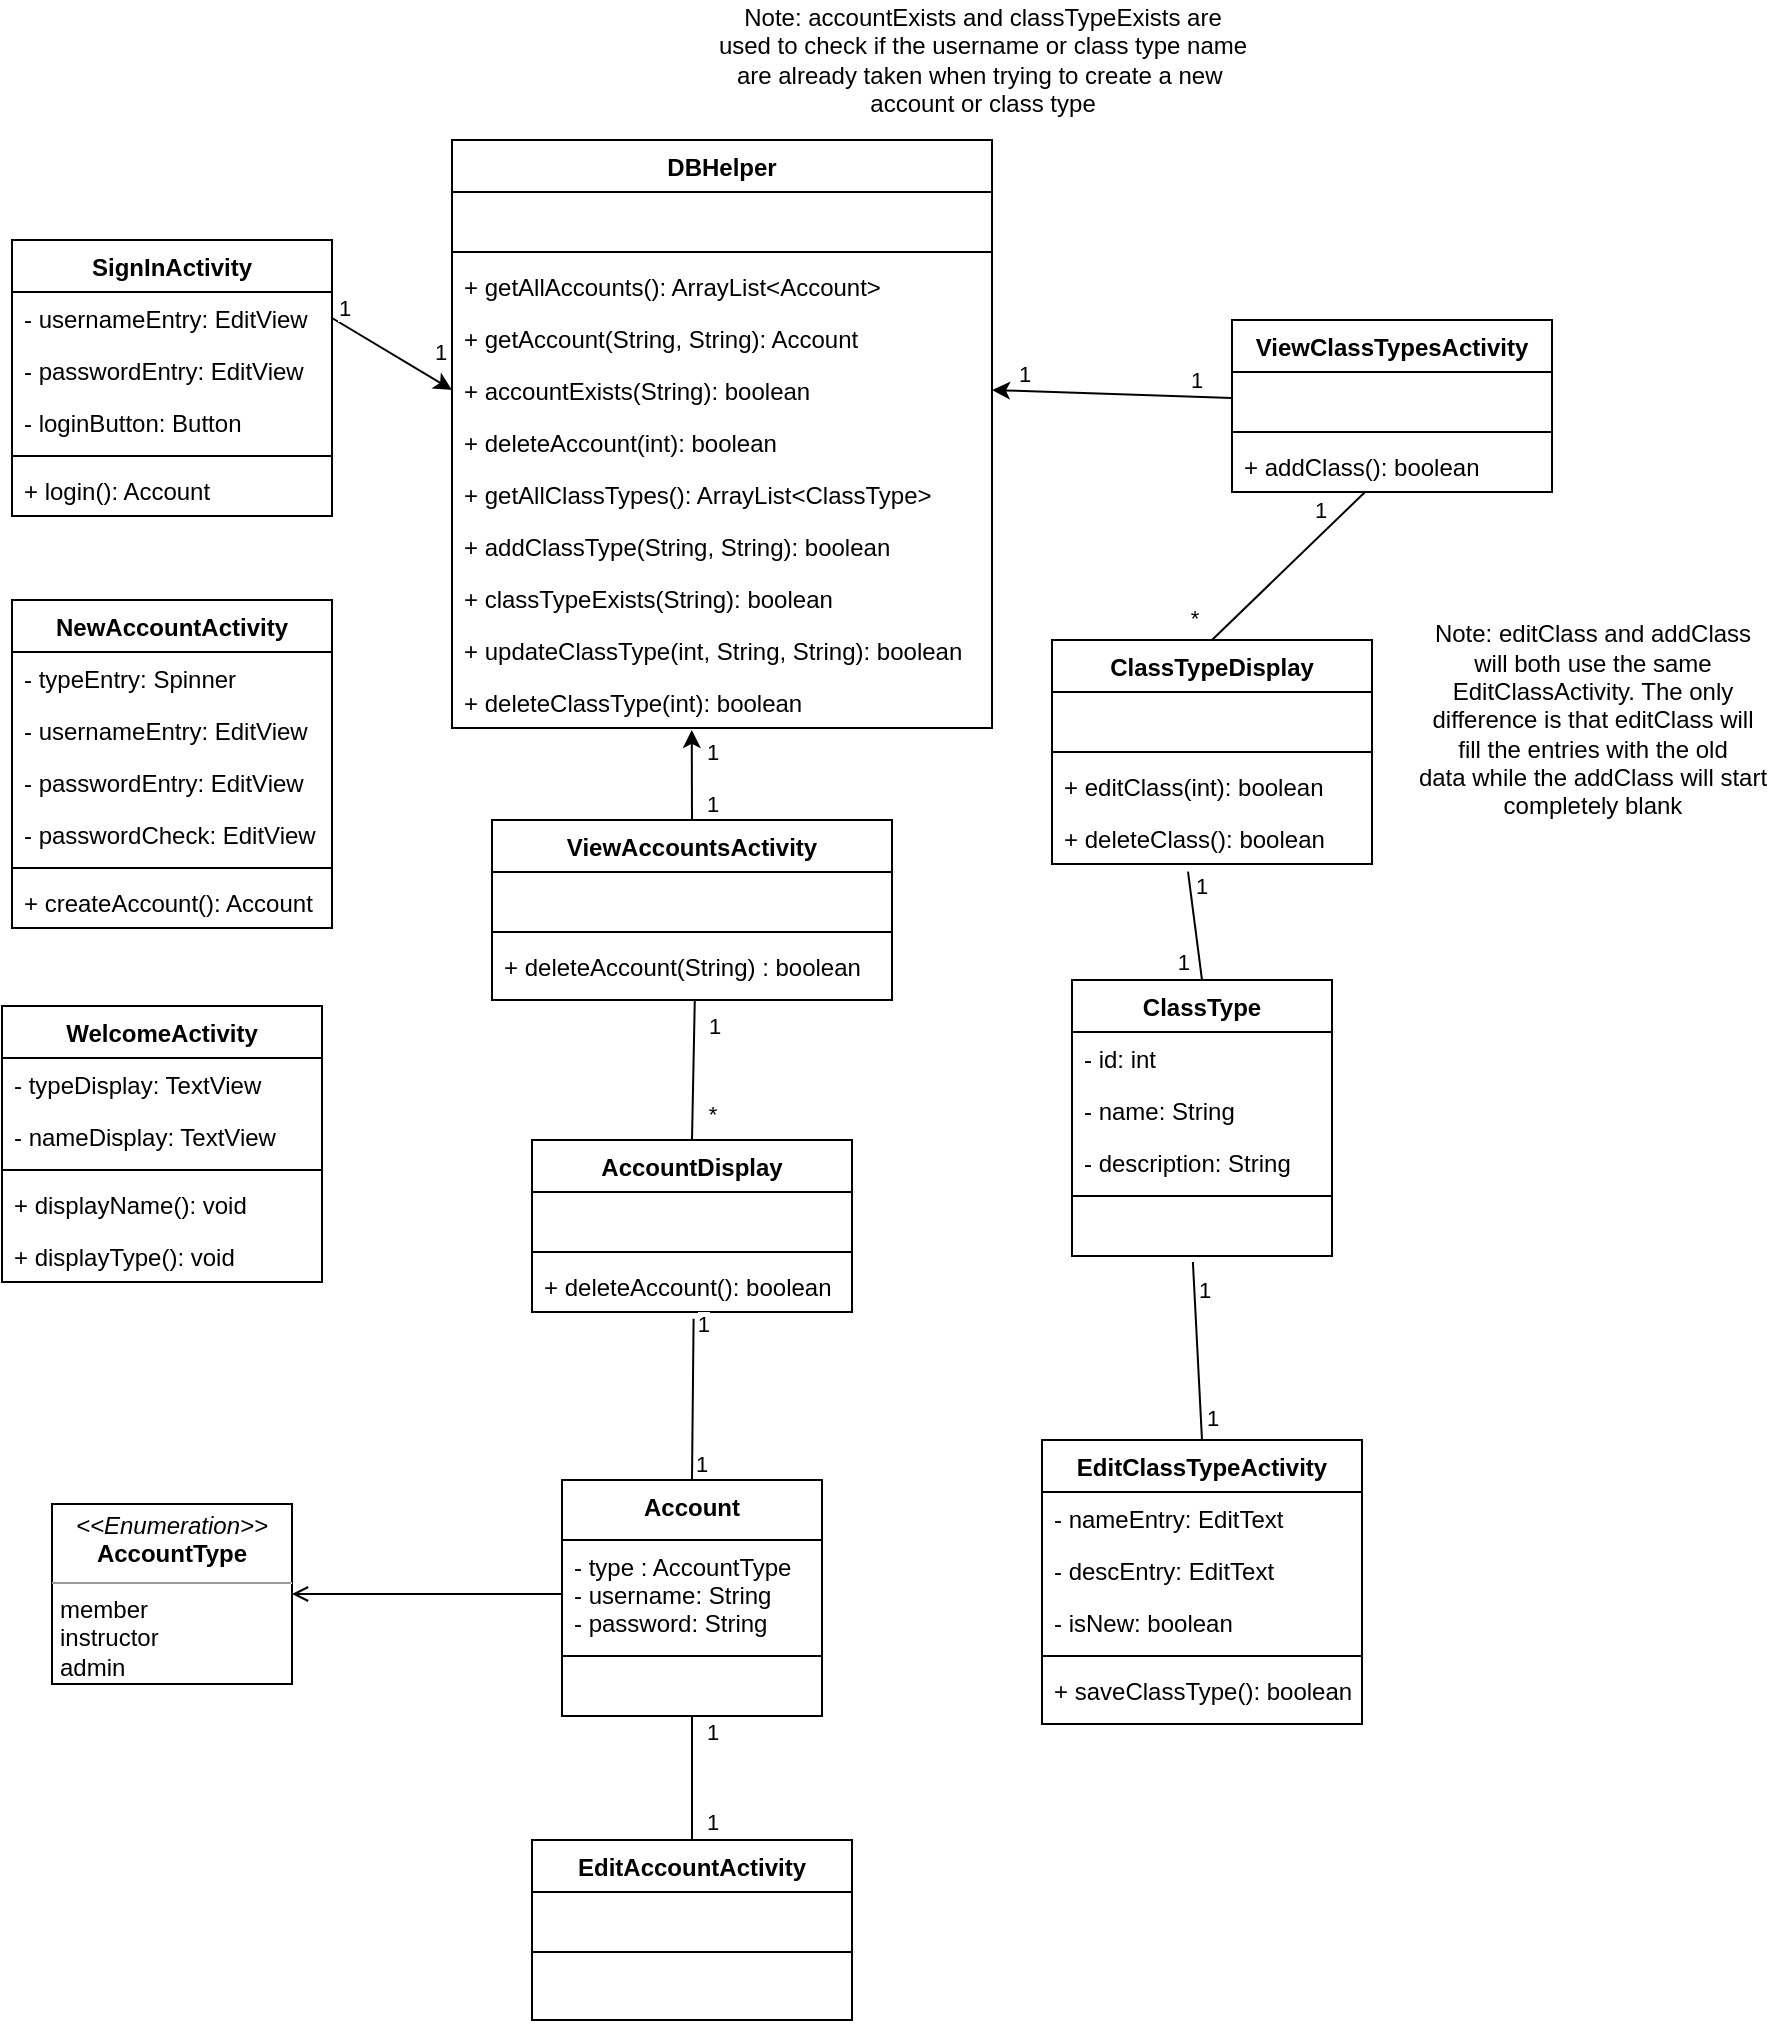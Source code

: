 <mxfile version="15.5.4" type="github">
  <diagram id="r9LukguNuFY0iW474rzD" name="Page-1">
    <mxGraphModel dx="1038" dy="579" grid="1" gridSize="10" guides="1" tooltips="1" connect="1" arrows="1" fold="1" page="1" pageScale="1" pageWidth="1000" pageHeight="1100" math="0" shadow="0">
      <root>
        <mxCell id="0" />
        <mxCell id="1" parent="0" />
        <mxCell id="RkOxDRKPPJf_A49z4Q3d-48" style="rounded=0;orthogonalLoop=1;jettySize=auto;html=1;entryX=0.507;entryY=0.995;entryDx=0;entryDy=0;entryPerimeter=0;endArrow=none;endFill=0;exitX=0.5;exitY=0;exitDx=0;exitDy=0;" parent="1" source="HtyGWESkqgLn1CQG-xKY-3" target="RkOxDRKPPJf_A49z4Q3d-16" edge="1">
          <mxGeometry relative="1" as="geometry">
            <mxPoint x="465" y="580" as="sourcePoint" />
          </mxGeometry>
        </mxCell>
        <mxCell id="RkOxDRKPPJf_A49z4Q3d-49" value="1" style="edgeLabel;html=1;align=center;verticalAlign=middle;resizable=0;points=[];" parent="RkOxDRKPPJf_A49z4Q3d-48" vertex="1" connectable="0">
          <mxGeometry x="0.819" relative="1" as="geometry">
            <mxPoint x="9" y="7" as="offset" />
          </mxGeometry>
        </mxCell>
        <mxCell id="RkOxDRKPPJf_A49z4Q3d-50" value="*" style="edgeLabel;html=1;align=center;verticalAlign=middle;resizable=0;points=[];" parent="RkOxDRKPPJf_A49z4Q3d-48" vertex="1" connectable="0">
          <mxGeometry x="-0.62" relative="1" as="geometry">
            <mxPoint x="9" as="offset" />
          </mxGeometry>
        </mxCell>
        <mxCell id="RkOxDRKPPJf_A49z4Q3d-51" style="rounded=0;orthogonalLoop=1;jettySize=auto;html=1;exitX=0.5;exitY=1;exitDx=0;exitDy=0;entryX=0.5;entryY=0;entryDx=0;entryDy=0;endArrow=none;endFill=0;" parent="1" source="3oLsSBeNxXqcnnfzkrJS-5" target="RkOxDRKPPJf_A49z4Q3d-29" edge="1">
          <mxGeometry relative="1" as="geometry" />
        </mxCell>
        <mxCell id="RkOxDRKPPJf_A49z4Q3d-52" value="1" style="edgeLabel;html=1;align=center;verticalAlign=middle;resizable=0;points=[];" parent="RkOxDRKPPJf_A49z4Q3d-51" vertex="1" connectable="0">
          <mxGeometry x="-0.753" y="-1" relative="1" as="geometry">
            <mxPoint x="11" as="offset" />
          </mxGeometry>
        </mxCell>
        <mxCell id="RkOxDRKPPJf_A49z4Q3d-53" value="1" style="edgeLabel;html=1;align=center;verticalAlign=middle;resizable=0;points=[];" parent="RkOxDRKPPJf_A49z4Q3d-51" vertex="1" connectable="0">
          <mxGeometry x="0.716" relative="1" as="geometry">
            <mxPoint x="10" as="offset" />
          </mxGeometry>
        </mxCell>
        <mxCell id="3oLsSBeNxXqcnnfzkrJS-5" value="Account" style="swimlane;fontStyle=1;align=center;verticalAlign=top;childLayout=stackLayout;horizontal=1;startSize=30;horizontalStack=0;resizeParent=1;resizeParentMax=0;resizeLast=0;collapsible=1;marginBottom=0;" parent="1" vertex="1">
          <mxGeometry x="340" y="780" width="130" height="118" as="geometry" />
        </mxCell>
        <mxCell id="3oLsSBeNxXqcnnfzkrJS-6" value="- type : AccountType&#xa;- username: String&#xa;- password: String" style="text;strokeColor=none;fillColor=none;align=left;verticalAlign=top;spacingLeft=4;spacingRight=4;overflow=hidden;rotatable=0;points=[[0,0.5],[1,0.5]];portConstraint=eastwest;" parent="3oLsSBeNxXqcnnfzkrJS-5" vertex="1">
          <mxGeometry y="30" width="130" height="54" as="geometry" />
        </mxCell>
        <mxCell id="3oLsSBeNxXqcnnfzkrJS-7" value="" style="line;strokeWidth=1;fillColor=none;align=left;verticalAlign=middle;spacingTop=-1;spacingLeft=3;spacingRight=3;rotatable=0;labelPosition=right;points=[];portConstraint=eastwest;" parent="3oLsSBeNxXqcnnfzkrJS-5" vertex="1">
          <mxGeometry y="84" width="130" height="8" as="geometry" />
        </mxCell>
        <mxCell id="3oLsSBeNxXqcnnfzkrJS-8" value=" " style="text;strokeColor=none;fillColor=none;align=left;verticalAlign=top;spacingLeft=4;spacingRight=4;overflow=hidden;rotatable=0;points=[[0,0.5],[1,0.5]];portConstraint=eastwest;" parent="3oLsSBeNxXqcnnfzkrJS-5" vertex="1">
          <mxGeometry y="92" width="130" height="26" as="geometry" />
        </mxCell>
        <mxCell id="3oLsSBeNxXqcnnfzkrJS-14" value="&lt;p style=&quot;margin: 0px ; margin-top: 4px ; text-align: center&quot;&gt;&lt;i&gt;&amp;lt;&amp;lt;Enumeration&amp;gt;&amp;gt;&lt;/i&gt;&lt;br&gt;&lt;b&gt;AccountType&lt;/b&gt;&lt;/p&gt;&lt;hr size=&quot;1&quot;&gt;&lt;p style=&quot;margin: 0px ; margin-left: 4px&quot;&gt;member&lt;/p&gt;&lt;p style=&quot;margin: 0px ; margin-left: 4px&quot;&gt;instructor&lt;/p&gt;&lt;p style=&quot;margin: 0px ; margin-left: 4px&quot;&gt;admin&lt;/p&gt;" style="verticalAlign=top;align=left;overflow=fill;fontSize=12;fontFamily=Helvetica;html=1;" parent="1" vertex="1">
          <mxGeometry x="85" y="792" width="120" height="90" as="geometry" />
        </mxCell>
        <mxCell id="3oLsSBeNxXqcnnfzkrJS-19" value="" style="endArrow=open;html=1;rounded=0;entryX=1;entryY=0.5;entryDx=0;entryDy=0;exitX=0;exitY=0.5;exitDx=0;exitDy=0;endFill=0;" parent="1" source="3oLsSBeNxXqcnnfzkrJS-6" target="3oLsSBeNxXqcnnfzkrJS-14" edge="1">
          <mxGeometry relative="1" as="geometry">
            <mxPoint x="670" y="350" as="sourcePoint" />
            <mxPoint x="765" y="470" as="targetPoint" />
          </mxGeometry>
        </mxCell>
        <mxCell id="RkOxDRKPPJf_A49z4Q3d-1" value="SignInActivity" style="swimlane;fontStyle=1;align=center;verticalAlign=top;childLayout=stackLayout;horizontal=1;startSize=26;horizontalStack=0;resizeParent=1;resizeParentMax=0;resizeLast=0;collapsible=1;marginBottom=0;" parent="1" vertex="1">
          <mxGeometry x="65" y="160" width="160" height="138" as="geometry" />
        </mxCell>
        <mxCell id="RkOxDRKPPJf_A49z4Q3d-2" value="- usernameEntry: EditView" style="text;strokeColor=none;fillColor=none;align=left;verticalAlign=top;spacingLeft=4;spacingRight=4;overflow=hidden;rotatable=0;points=[[0,0.5],[1,0.5]];portConstraint=eastwest;" parent="RkOxDRKPPJf_A49z4Q3d-1" vertex="1">
          <mxGeometry y="26" width="160" height="26" as="geometry" />
        </mxCell>
        <mxCell id="tiGGMl2b_Oo9KjhtUlhI-5" value="- passwordEntry: EditView" style="text;strokeColor=none;fillColor=none;align=left;verticalAlign=top;spacingLeft=4;spacingRight=4;overflow=hidden;rotatable=0;points=[[0,0.5],[1,0.5]];portConstraint=eastwest;" vertex="1" parent="RkOxDRKPPJf_A49z4Q3d-1">
          <mxGeometry y="52" width="160" height="26" as="geometry" />
        </mxCell>
        <mxCell id="tiGGMl2b_Oo9KjhtUlhI-6" value="- loginButton: Button" style="text;strokeColor=none;fillColor=none;align=left;verticalAlign=top;spacingLeft=4;spacingRight=4;overflow=hidden;rotatable=0;points=[[0,0.5],[1,0.5]];portConstraint=eastwest;" vertex="1" parent="RkOxDRKPPJf_A49z4Q3d-1">
          <mxGeometry y="78" width="160" height="26" as="geometry" />
        </mxCell>
        <mxCell id="RkOxDRKPPJf_A49z4Q3d-3" value="" style="line;strokeWidth=1;fillColor=none;align=left;verticalAlign=middle;spacingTop=-1;spacingLeft=3;spacingRight=3;rotatable=0;labelPosition=right;points=[];portConstraint=eastwest;" parent="RkOxDRKPPJf_A49z4Q3d-1" vertex="1">
          <mxGeometry y="104" width="160" height="8" as="geometry" />
        </mxCell>
        <mxCell id="RkOxDRKPPJf_A49z4Q3d-4" value="+ login(): Account" style="text;strokeColor=none;fillColor=none;align=left;verticalAlign=top;spacingLeft=4;spacingRight=4;overflow=hidden;rotatable=0;points=[[0,0.5],[1,0.5]];portConstraint=eastwest;" parent="RkOxDRKPPJf_A49z4Q3d-1" vertex="1">
          <mxGeometry y="112" width="160" height="26" as="geometry" />
        </mxCell>
        <mxCell id="RkOxDRKPPJf_A49z4Q3d-5" value="WelcomeActivity" style="swimlane;fontStyle=1;align=center;verticalAlign=top;childLayout=stackLayout;horizontal=1;startSize=26;horizontalStack=0;resizeParent=1;resizeParentMax=0;resizeLast=0;collapsible=1;marginBottom=0;" parent="1" vertex="1">
          <mxGeometry x="60" y="543" width="160" height="138" as="geometry" />
        </mxCell>
        <mxCell id="RkOxDRKPPJf_A49z4Q3d-6" value="- typeDisplay: TextView" style="text;strokeColor=none;fillColor=none;align=left;verticalAlign=top;spacingLeft=4;spacingRight=4;overflow=hidden;rotatable=0;points=[[0,0.5],[1,0.5]];portConstraint=eastwest;" parent="RkOxDRKPPJf_A49z4Q3d-5" vertex="1">
          <mxGeometry y="26" width="160" height="26" as="geometry" />
        </mxCell>
        <mxCell id="tiGGMl2b_Oo9KjhtUlhI-12" value="- nameDisplay: TextView" style="text;strokeColor=none;fillColor=none;align=left;verticalAlign=top;spacingLeft=4;spacingRight=4;overflow=hidden;rotatable=0;points=[[0,0.5],[1,0.5]];portConstraint=eastwest;" vertex="1" parent="RkOxDRKPPJf_A49z4Q3d-5">
          <mxGeometry y="52" width="160" height="26" as="geometry" />
        </mxCell>
        <mxCell id="RkOxDRKPPJf_A49z4Q3d-7" value="" style="line;strokeWidth=1;fillColor=none;align=left;verticalAlign=middle;spacingTop=-1;spacingLeft=3;spacingRight=3;rotatable=0;labelPosition=right;points=[];portConstraint=eastwest;" parent="RkOxDRKPPJf_A49z4Q3d-5" vertex="1">
          <mxGeometry y="78" width="160" height="8" as="geometry" />
        </mxCell>
        <mxCell id="RkOxDRKPPJf_A49z4Q3d-8" value="+ displayName(): void" style="text;strokeColor=none;fillColor=none;align=left;verticalAlign=top;spacingLeft=4;spacingRight=4;overflow=hidden;rotatable=0;points=[[0,0.5],[1,0.5]];portConstraint=eastwest;" parent="RkOxDRKPPJf_A49z4Q3d-5" vertex="1">
          <mxGeometry y="86" width="160" height="26" as="geometry" />
        </mxCell>
        <mxCell id="HtyGWESkqgLn1CQG-xKY-2" value="+ displayType(): void" style="text;strokeColor=none;fillColor=none;align=left;verticalAlign=top;spacingLeft=4;spacingRight=4;overflow=hidden;rotatable=0;points=[[0,0.5],[1,0.5]];portConstraint=eastwest;" parent="RkOxDRKPPJf_A49z4Q3d-5" vertex="1">
          <mxGeometry y="112" width="160" height="26" as="geometry" />
        </mxCell>
        <mxCell id="RkOxDRKPPJf_A49z4Q3d-45" style="rounded=0;orthogonalLoop=1;jettySize=auto;html=1;exitX=0.5;exitY=0;exitDx=0;exitDy=0;endArrow=classic;endFill=1;entryX=0.444;entryY=1.038;entryDx=0;entryDy=0;entryPerimeter=0;startArrow=none;startFill=0;" parent="1" source="RkOxDRKPPJf_A49z4Q3d-13" target="o8Nzl6iw8NaL7pZO_aFK-13" edge="1">
          <mxGeometry relative="1" as="geometry">
            <mxPoint x="405" y="430" as="targetPoint" />
          </mxGeometry>
        </mxCell>
        <mxCell id="RkOxDRKPPJf_A49z4Q3d-46" value="1" style="edgeLabel;html=1;align=center;verticalAlign=middle;resizable=0;points=[];" parent="RkOxDRKPPJf_A49z4Q3d-45" vertex="1" connectable="0">
          <mxGeometry x="0.728" relative="1" as="geometry">
            <mxPoint x="10" y="5" as="offset" />
          </mxGeometry>
        </mxCell>
        <mxCell id="RkOxDRKPPJf_A49z4Q3d-47" value="1" style="edgeLabel;html=1;align=center;verticalAlign=middle;resizable=0;points=[];" parent="RkOxDRKPPJf_A49z4Q3d-45" vertex="1" connectable="0">
          <mxGeometry x="-0.642" relative="1" as="geometry">
            <mxPoint x="10" as="offset" />
          </mxGeometry>
        </mxCell>
        <mxCell id="RkOxDRKPPJf_A49z4Q3d-13" value="ViewAccountsActivity" style="swimlane;fontStyle=1;align=center;verticalAlign=top;childLayout=stackLayout;horizontal=1;startSize=26;horizontalStack=0;resizeParent=1;resizeParentMax=0;resizeLast=0;collapsible=1;marginBottom=0;" parent="1" vertex="1">
          <mxGeometry x="305" y="450" width="200" height="90" as="geometry" />
        </mxCell>
        <mxCell id="RkOxDRKPPJf_A49z4Q3d-14" value=" " style="text;strokeColor=none;fillColor=none;align=left;verticalAlign=top;spacingLeft=4;spacingRight=4;overflow=hidden;rotatable=0;points=[[0,0.5],[1,0.5]];portConstraint=eastwest;" parent="RkOxDRKPPJf_A49z4Q3d-13" vertex="1">
          <mxGeometry y="26" width="200" height="26" as="geometry" />
        </mxCell>
        <mxCell id="RkOxDRKPPJf_A49z4Q3d-15" value="" style="line;strokeWidth=1;fillColor=none;align=left;verticalAlign=middle;spacingTop=-1;spacingLeft=3;spacingRight=3;rotatable=0;labelPosition=right;points=[];portConstraint=eastwest;" parent="RkOxDRKPPJf_A49z4Q3d-13" vertex="1">
          <mxGeometry y="52" width="200" height="8" as="geometry" />
        </mxCell>
        <mxCell id="RkOxDRKPPJf_A49z4Q3d-16" value="+ deleteAccount(String) : boolean " style="text;strokeColor=none;fillColor=none;align=left;verticalAlign=top;spacingLeft=4;spacingRight=4;overflow=hidden;rotatable=0;points=[[0,0.5],[1,0.5]];portConstraint=eastwest;spacingTop=0;spacingBottom=0;spacing=2;" parent="RkOxDRKPPJf_A49z4Q3d-13" vertex="1">
          <mxGeometry y="60" width="200" height="30" as="geometry" />
        </mxCell>
        <mxCell id="RkOxDRKPPJf_A49z4Q3d-39" style="rounded=0;orthogonalLoop=1;jettySize=auto;html=1;exitX=0.5;exitY=0;exitDx=0;exitDy=0;endArrow=none;endFill=0;" parent="1" source="HtyGWESkqgLn1CQG-xKY-10" target="o8Nzl6iw8NaL7pZO_aFK-20" edge="1">
          <mxGeometry relative="1" as="geometry">
            <mxPoint x="650" y="390" as="sourcePoint" />
            <mxPoint x="755" y="360" as="targetPoint" />
          </mxGeometry>
        </mxCell>
        <mxCell id="RkOxDRKPPJf_A49z4Q3d-40" value="1" style="edgeLabel;html=1;align=center;verticalAlign=middle;resizable=0;points=[];" parent="RkOxDRKPPJf_A49z4Q3d-39" vertex="1" connectable="0">
          <mxGeometry x="0.777" relative="1" as="geometry">
            <mxPoint x="-14" as="offset" />
          </mxGeometry>
        </mxCell>
        <mxCell id="RkOxDRKPPJf_A49z4Q3d-41" value="*" style="edgeLabel;html=1;align=center;verticalAlign=middle;resizable=0;points=[];" parent="RkOxDRKPPJf_A49z4Q3d-39" vertex="1" connectable="0">
          <mxGeometry x="-0.735" relative="1" as="geometry">
            <mxPoint x="-19" y="-2" as="offset" />
          </mxGeometry>
        </mxCell>
        <mxCell id="RkOxDRKPPJf_A49z4Q3d-42" style="rounded=0;orthogonalLoop=1;jettySize=auto;html=1;exitX=0.5;exitY=0;exitDx=0;exitDy=0;endArrow=none;endFill=0;entryX=0.465;entryY=1.115;entryDx=0;entryDy=0;entryPerimeter=0;" parent="1" source="RkOxDRKPPJf_A49z4Q3d-25" target="o8Nzl6iw8NaL7pZO_aFK-26" edge="1">
          <mxGeometry relative="1" as="geometry">
            <mxPoint x="585" y="599" as="targetPoint" />
          </mxGeometry>
        </mxCell>
        <mxCell id="RkOxDRKPPJf_A49z4Q3d-43" value="1" style="edgeLabel;html=1;align=center;verticalAlign=middle;resizable=0;points=[];" parent="RkOxDRKPPJf_A49z4Q3d-42" vertex="1" connectable="0">
          <mxGeometry x="0.777" relative="1" as="geometry">
            <mxPoint x="5" y="4" as="offset" />
          </mxGeometry>
        </mxCell>
        <mxCell id="RkOxDRKPPJf_A49z4Q3d-44" value="1" style="edgeLabel;html=1;align=center;verticalAlign=middle;resizable=0;points=[];" parent="RkOxDRKPPJf_A49z4Q3d-42" vertex="1" connectable="0">
          <mxGeometry x="-0.81" relative="1" as="geometry">
            <mxPoint x="5" y="-3" as="offset" />
          </mxGeometry>
        </mxCell>
        <mxCell id="RkOxDRKPPJf_A49z4Q3d-25" value="EditClassTypeActivity" style="swimlane;fontStyle=1;align=center;verticalAlign=top;childLayout=stackLayout;horizontal=1;startSize=26;horizontalStack=0;resizeParent=1;resizeParentMax=0;resizeLast=0;collapsible=1;marginBottom=0;" parent="1" vertex="1">
          <mxGeometry x="580" y="760" width="160" height="142" as="geometry" />
        </mxCell>
        <mxCell id="RkOxDRKPPJf_A49z4Q3d-26" value="- nameEntry: EditText" style="text;strokeColor=none;fillColor=none;align=left;verticalAlign=top;spacingLeft=4;spacingRight=4;overflow=hidden;rotatable=0;points=[[0,0.5],[1,0.5]];portConstraint=eastwest;" parent="RkOxDRKPPJf_A49z4Q3d-25" vertex="1">
          <mxGeometry y="26" width="160" height="26" as="geometry" />
        </mxCell>
        <mxCell id="tiGGMl2b_Oo9KjhtUlhI-13" value="- descEntry: EditText" style="text;strokeColor=none;fillColor=none;align=left;verticalAlign=top;spacingLeft=4;spacingRight=4;overflow=hidden;rotatable=0;points=[[0,0.5],[1,0.5]];portConstraint=eastwest;" vertex="1" parent="RkOxDRKPPJf_A49z4Q3d-25">
          <mxGeometry y="52" width="160" height="26" as="geometry" />
        </mxCell>
        <mxCell id="tiGGMl2b_Oo9KjhtUlhI-14" value="- isNew: boolean" style="text;strokeColor=none;fillColor=none;align=left;verticalAlign=top;spacingLeft=4;spacingRight=4;overflow=hidden;rotatable=0;points=[[0,0.5],[1,0.5]];portConstraint=eastwest;" vertex="1" parent="RkOxDRKPPJf_A49z4Q3d-25">
          <mxGeometry y="78" width="160" height="26" as="geometry" />
        </mxCell>
        <mxCell id="RkOxDRKPPJf_A49z4Q3d-27" value="" style="line;strokeWidth=1;fillColor=none;align=left;verticalAlign=middle;spacingTop=-1;spacingLeft=3;spacingRight=3;rotatable=0;labelPosition=right;points=[];portConstraint=eastwest;" parent="RkOxDRKPPJf_A49z4Q3d-25" vertex="1">
          <mxGeometry y="104" width="160" height="8" as="geometry" />
        </mxCell>
        <mxCell id="RkOxDRKPPJf_A49z4Q3d-28" value="+ saveClassType(): boolean" style="text;strokeColor=none;fillColor=none;align=left;verticalAlign=top;spacingLeft=4;spacingRight=4;overflow=hidden;rotatable=0;points=[[0,0.5],[1,0.5]];portConstraint=eastwest;spacingTop=0;spacingBottom=0;spacing=2;" parent="RkOxDRKPPJf_A49z4Q3d-25" vertex="1">
          <mxGeometry y="112" width="160" height="30" as="geometry" />
        </mxCell>
        <mxCell id="RkOxDRKPPJf_A49z4Q3d-29" value="EditAccountActivity" style="swimlane;fontStyle=1;align=center;verticalAlign=top;childLayout=stackLayout;horizontal=1;startSize=26;horizontalStack=0;resizeParent=1;resizeParentMax=0;resizeLast=0;collapsible=1;marginBottom=0;" parent="1" vertex="1">
          <mxGeometry x="325" y="960" width="160" height="90" as="geometry" />
        </mxCell>
        <mxCell id="RkOxDRKPPJf_A49z4Q3d-30" value=" " style="text;strokeColor=none;fillColor=none;align=left;verticalAlign=top;spacingLeft=4;spacingRight=4;overflow=hidden;rotatable=0;points=[[0,0.5],[1,0.5]];portConstraint=eastwest;" parent="RkOxDRKPPJf_A49z4Q3d-29" vertex="1">
          <mxGeometry y="26" width="160" height="26" as="geometry" />
        </mxCell>
        <mxCell id="RkOxDRKPPJf_A49z4Q3d-31" value="" style="line;strokeWidth=1;fillColor=none;align=left;verticalAlign=middle;spacingTop=-1;spacingLeft=3;spacingRight=3;rotatable=0;labelPosition=right;points=[];portConstraint=eastwest;" parent="RkOxDRKPPJf_A49z4Q3d-29" vertex="1">
          <mxGeometry y="52" width="160" height="8" as="geometry" />
        </mxCell>
        <mxCell id="RkOxDRKPPJf_A49z4Q3d-32" value=" " style="text;strokeColor=none;fillColor=none;align=left;verticalAlign=top;spacingLeft=4;spacingRight=4;overflow=hidden;rotatable=0;points=[[0,0.5],[1,0.5]];portConstraint=eastwest;spacingTop=0;spacingBottom=0;spacing=2;" parent="RkOxDRKPPJf_A49z4Q3d-29" vertex="1">
          <mxGeometry y="60" width="160" height="30" as="geometry" />
        </mxCell>
        <mxCell id="RkOxDRKPPJf_A49z4Q3d-33" style="rounded=0;orthogonalLoop=1;jettySize=auto;html=1;entryX=1;entryY=0.5;entryDx=0;entryDy=0;endArrow=none;endFill=0;exitX=0;exitY=0.5;exitDx=0;exitDy=0;startArrow=classic;startFill=1;" parent="1" source="gc_yiq8LThhwNCrNtD84-1" target="RkOxDRKPPJf_A49z4Q3d-2" edge="1">
          <mxGeometry relative="1" as="geometry">
            <mxPoint x="265" y="270" as="sourcePoint" />
          </mxGeometry>
        </mxCell>
        <mxCell id="RkOxDRKPPJf_A49z4Q3d-34" value="1" style="edgeLabel;html=1;align=center;verticalAlign=middle;resizable=0;points=[];" parent="RkOxDRKPPJf_A49z4Q3d-33" vertex="1" connectable="0">
          <mxGeometry x="0.811" relative="1" as="geometry">
            <mxPoint y="-9" as="offset" />
          </mxGeometry>
        </mxCell>
        <mxCell id="RkOxDRKPPJf_A49z4Q3d-35" value="1" style="edgeLabel;html=1;align=center;verticalAlign=middle;resizable=0;points=[];" parent="RkOxDRKPPJf_A49z4Q3d-33" vertex="1" connectable="0">
          <mxGeometry x="-0.767" y="-1" relative="1" as="geometry">
            <mxPoint y="-14" as="offset" />
          </mxGeometry>
        </mxCell>
        <mxCell id="RkOxDRKPPJf_A49z4Q3d-36" style="rounded=0;orthogonalLoop=1;jettySize=auto;html=1;entryX=0;entryY=0.5;entryDx=0;entryDy=0;endArrow=none;endFill=0;exitX=1;exitY=0.5;exitDx=0;exitDy=0;startArrow=classic;startFill=1;" parent="1" source="gc_yiq8LThhwNCrNtD84-1" target="o8Nzl6iw8NaL7pZO_aFK-16" edge="1">
          <mxGeometry relative="1" as="geometry">
            <mxPoint x="545" y="300" as="sourcePoint" />
            <mxPoint x="655" y="179" as="targetPoint" />
          </mxGeometry>
        </mxCell>
        <mxCell id="RkOxDRKPPJf_A49z4Q3d-37" value="1" style="edgeLabel;html=1;align=center;verticalAlign=middle;resizable=0;points=[];" parent="RkOxDRKPPJf_A49z4Q3d-36" vertex="1" connectable="0">
          <mxGeometry x="-0.74" relative="1" as="geometry">
            <mxPoint y="-9" as="offset" />
          </mxGeometry>
        </mxCell>
        <mxCell id="RkOxDRKPPJf_A49z4Q3d-38" value="1" style="edgeLabel;html=1;align=center;verticalAlign=middle;resizable=0;points=[];" parent="RkOxDRKPPJf_A49z4Q3d-36" vertex="1" connectable="0">
          <mxGeometry x="0.701" relative="1" as="geometry">
            <mxPoint y="-9" as="offset" />
          </mxGeometry>
        </mxCell>
        <mxCell id="o8Nzl6iw8NaL7pZO_aFK-4" value="DBHelper" style="swimlane;fontStyle=1;align=center;verticalAlign=top;childLayout=stackLayout;horizontal=1;startSize=26;horizontalStack=0;resizeParent=1;resizeParentMax=0;resizeLast=0;collapsible=1;marginBottom=0;" parent="1" vertex="1">
          <mxGeometry x="285" y="110" width="270" height="294" as="geometry" />
        </mxCell>
        <mxCell id="o8Nzl6iw8NaL7pZO_aFK-5" value=" " style="text;strokeColor=none;fillColor=none;align=left;verticalAlign=top;spacingLeft=4;spacingRight=4;overflow=hidden;rotatable=0;points=[[0,0.5],[1,0.5]];portConstraint=eastwest;" parent="o8Nzl6iw8NaL7pZO_aFK-4" vertex="1">
          <mxGeometry y="26" width="270" height="26" as="geometry" />
        </mxCell>
        <mxCell id="o8Nzl6iw8NaL7pZO_aFK-6" value="" style="line;strokeWidth=1;fillColor=none;align=left;verticalAlign=middle;spacingTop=-1;spacingLeft=3;spacingRight=3;rotatable=0;labelPosition=right;points=[];portConstraint=eastwest;" parent="o8Nzl6iw8NaL7pZO_aFK-4" vertex="1">
          <mxGeometry y="52" width="270" height="8" as="geometry" />
        </mxCell>
        <mxCell id="o8Nzl6iw8NaL7pZO_aFK-7" value="+ getAllAccounts(): ArrayList&lt;Account&gt;" style="text;strokeColor=none;fillColor=none;align=left;verticalAlign=top;spacingLeft=4;spacingRight=4;overflow=hidden;rotatable=0;points=[[0,0.5],[1,0.5]];portConstraint=eastwest;" parent="o8Nzl6iw8NaL7pZO_aFK-4" vertex="1">
          <mxGeometry y="60" width="270" height="26" as="geometry" />
        </mxCell>
        <mxCell id="o8Nzl6iw8NaL7pZO_aFK-8" value="+ getAccount(String, String): Account" style="text;strokeColor=none;fillColor=none;align=left;verticalAlign=top;spacingLeft=4;spacingRight=4;overflow=hidden;rotatable=0;points=[[0,0.5],[1,0.5]];portConstraint=eastwest;" parent="o8Nzl6iw8NaL7pZO_aFK-4" vertex="1">
          <mxGeometry y="86" width="270" height="26" as="geometry" />
        </mxCell>
        <mxCell id="gc_yiq8LThhwNCrNtD84-1" value="+ accountExists(String): boolean" style="text;strokeColor=none;fillColor=none;align=left;verticalAlign=top;spacingLeft=4;spacingRight=4;overflow=hidden;rotatable=0;points=[[0,0.5],[1,0.5]];portConstraint=eastwest;" parent="o8Nzl6iw8NaL7pZO_aFK-4" vertex="1">
          <mxGeometry y="112" width="270" height="26" as="geometry" />
        </mxCell>
        <mxCell id="o8Nzl6iw8NaL7pZO_aFK-9" value="+ deleteAccount(int): boolean" style="text;strokeColor=none;fillColor=none;align=left;verticalAlign=top;spacingLeft=4;spacingRight=4;overflow=hidden;rotatable=0;points=[[0,0.5],[1,0.5]];portConstraint=eastwest;" parent="o8Nzl6iw8NaL7pZO_aFK-4" vertex="1">
          <mxGeometry y="138" width="270" height="26" as="geometry" />
        </mxCell>
        <mxCell id="o8Nzl6iw8NaL7pZO_aFK-10" value="+ getAllClassTypes(): ArrayList&lt;ClassType&gt;" style="text;strokeColor=none;fillColor=none;align=left;verticalAlign=top;spacingLeft=4;spacingRight=4;overflow=hidden;rotatable=0;points=[[0,0.5],[1,0.5]];portConstraint=eastwest;" parent="o8Nzl6iw8NaL7pZO_aFK-4" vertex="1">
          <mxGeometry y="164" width="270" height="26" as="geometry" />
        </mxCell>
        <mxCell id="o8Nzl6iw8NaL7pZO_aFK-11" value="+ addClassType(String, String): boolean" style="text;strokeColor=none;fillColor=none;align=left;verticalAlign=top;spacingLeft=4;spacingRight=4;overflow=hidden;rotatable=0;points=[[0,0.5],[1,0.5]];portConstraint=eastwest;" parent="o8Nzl6iw8NaL7pZO_aFK-4" vertex="1">
          <mxGeometry y="190" width="270" height="26" as="geometry" />
        </mxCell>
        <mxCell id="gc_yiq8LThhwNCrNtD84-2" value="+ classTypeExists(String): boolean" style="text;strokeColor=none;fillColor=none;align=left;verticalAlign=top;spacingLeft=4;spacingRight=4;overflow=hidden;rotatable=0;points=[[0,0.5],[1,0.5]];portConstraint=eastwest;" parent="o8Nzl6iw8NaL7pZO_aFK-4" vertex="1">
          <mxGeometry y="216" width="270" height="26" as="geometry" />
        </mxCell>
        <mxCell id="o8Nzl6iw8NaL7pZO_aFK-12" value="+ updateClassType(int, String, String): boolean" style="text;strokeColor=none;fillColor=none;align=left;verticalAlign=top;spacingLeft=4;spacingRight=4;overflow=hidden;rotatable=0;points=[[0,0.5],[1,0.5]];portConstraint=eastwest;" parent="o8Nzl6iw8NaL7pZO_aFK-4" vertex="1">
          <mxGeometry y="242" width="270" height="26" as="geometry" />
        </mxCell>
        <mxCell id="o8Nzl6iw8NaL7pZO_aFK-13" value="+ deleteClassType(int): boolean" style="text;strokeColor=none;fillColor=none;align=left;verticalAlign=top;spacingLeft=4;spacingRight=4;overflow=hidden;rotatable=0;points=[[0,0.5],[1,0.5]];portConstraint=eastwest;" parent="o8Nzl6iw8NaL7pZO_aFK-4" vertex="1">
          <mxGeometry y="268" width="270" height="26" as="geometry" />
        </mxCell>
        <mxCell id="o8Nzl6iw8NaL7pZO_aFK-15" value="ViewClassTypesActivity" style="swimlane;fontStyle=1;align=center;verticalAlign=top;childLayout=stackLayout;horizontal=1;startSize=26;horizontalStack=0;resizeParent=1;resizeParentMax=0;resizeLast=0;collapsible=1;marginBottom=0;" parent="1" vertex="1">
          <mxGeometry x="675" y="200" width="160" height="86" as="geometry" />
        </mxCell>
        <mxCell id="o8Nzl6iw8NaL7pZO_aFK-16" value=" " style="text;strokeColor=none;fillColor=none;align=left;verticalAlign=top;spacingLeft=4;spacingRight=4;overflow=hidden;rotatable=0;points=[[0,0.5],[1,0.5]];portConstraint=eastwest;" parent="o8Nzl6iw8NaL7pZO_aFK-15" vertex="1">
          <mxGeometry y="26" width="160" height="26" as="geometry" />
        </mxCell>
        <mxCell id="o8Nzl6iw8NaL7pZO_aFK-17" value="" style="line;strokeWidth=1;fillColor=none;align=left;verticalAlign=middle;spacingTop=-1;spacingLeft=3;spacingRight=3;rotatable=0;labelPosition=right;points=[];portConstraint=eastwest;" parent="o8Nzl6iw8NaL7pZO_aFK-15" vertex="1">
          <mxGeometry y="52" width="160" height="8" as="geometry" />
        </mxCell>
        <mxCell id="o8Nzl6iw8NaL7pZO_aFK-20" value="+ addClass(): boolean" style="text;strokeColor=none;fillColor=none;align=left;verticalAlign=top;spacingLeft=4;spacingRight=4;overflow=hidden;rotatable=0;points=[[0,0.5],[1,0.5]];portConstraint=eastwest;" parent="o8Nzl6iw8NaL7pZO_aFK-15" vertex="1">
          <mxGeometry y="60" width="160" height="26" as="geometry" />
        </mxCell>
        <mxCell id="o8Nzl6iw8NaL7pZO_aFK-22" value="Note: editClass and addClass&lt;br&gt;will both use the same&lt;br&gt;EditClassActivity. The only&lt;br&gt;difference is that editClass will&lt;br&gt;fill the entries with the old&lt;br&gt;data while the addClass will start&lt;br&gt;completely blank" style="text;html=1;align=center;verticalAlign=middle;resizable=0;points=[];autosize=1;strokeColor=none;fillColor=none;" parent="1" vertex="1">
          <mxGeometry x="760" y="350" width="190" height="100" as="geometry" />
        </mxCell>
        <mxCell id="o8Nzl6iw8NaL7pZO_aFK-23" value="ClassType" style="swimlane;fontStyle=1;align=center;verticalAlign=top;childLayout=stackLayout;horizontal=1;startSize=26;horizontalStack=0;resizeParent=1;resizeParentMax=0;resizeLast=0;collapsible=1;marginBottom=0;" parent="1" vertex="1">
          <mxGeometry x="595" y="530" width="130" height="138" as="geometry" />
        </mxCell>
        <mxCell id="o8Nzl6iw8NaL7pZO_aFK-24" value="- id: int" style="text;strokeColor=none;fillColor=none;align=left;verticalAlign=top;spacingLeft=4;spacingRight=4;overflow=hidden;rotatable=0;points=[[0,0.5],[1,0.5]];portConstraint=eastwest;" parent="o8Nzl6iw8NaL7pZO_aFK-23" vertex="1">
          <mxGeometry y="26" width="130" height="26" as="geometry" />
        </mxCell>
        <mxCell id="o8Nzl6iw8NaL7pZO_aFK-27" value="- name: String" style="text;strokeColor=none;fillColor=none;align=left;verticalAlign=top;spacingLeft=4;spacingRight=4;overflow=hidden;rotatable=0;points=[[0,0.5],[1,0.5]];portConstraint=eastwest;" parent="o8Nzl6iw8NaL7pZO_aFK-23" vertex="1">
          <mxGeometry y="52" width="130" height="26" as="geometry" />
        </mxCell>
        <mxCell id="o8Nzl6iw8NaL7pZO_aFK-28" value="- description: String" style="text;strokeColor=none;fillColor=none;align=left;verticalAlign=top;spacingLeft=4;spacingRight=4;overflow=hidden;rotatable=0;points=[[0,0.5],[1,0.5]];portConstraint=eastwest;" parent="o8Nzl6iw8NaL7pZO_aFK-23" vertex="1">
          <mxGeometry y="78" width="130" height="26" as="geometry" />
        </mxCell>
        <mxCell id="o8Nzl6iw8NaL7pZO_aFK-25" value="" style="line;strokeWidth=1;fillColor=none;align=left;verticalAlign=middle;spacingTop=-1;spacingLeft=3;spacingRight=3;rotatable=0;labelPosition=right;points=[];portConstraint=eastwest;" parent="o8Nzl6iw8NaL7pZO_aFK-23" vertex="1">
          <mxGeometry y="104" width="130" height="8" as="geometry" />
        </mxCell>
        <mxCell id="o8Nzl6iw8NaL7pZO_aFK-26" value=" " style="text;strokeColor=none;fillColor=none;align=left;verticalAlign=top;spacingLeft=4;spacingRight=4;overflow=hidden;rotatable=0;points=[[0,0.5],[1,0.5]];portConstraint=eastwest;" parent="o8Nzl6iw8NaL7pZO_aFK-23" vertex="1">
          <mxGeometry y="112" width="130" height="26" as="geometry" />
        </mxCell>
        <mxCell id="gc_yiq8LThhwNCrNtD84-3" value="Note: accountExists and classTypeExists are&lt;br&gt;used to check if the username or class type name&lt;br&gt;are already taken when trying to create a new&amp;nbsp;&lt;br&gt;account or class type" style="text;html=1;align=center;verticalAlign=middle;resizable=0;points=[];autosize=1;strokeColor=none;fillColor=none;" parent="1" vertex="1">
          <mxGeometry x="410" y="40" width="280" height="60" as="geometry" />
        </mxCell>
        <mxCell id="HtyGWESkqgLn1CQG-xKY-3" value="AccountDisplay" style="swimlane;fontStyle=1;align=center;verticalAlign=top;childLayout=stackLayout;horizontal=1;startSize=26;horizontalStack=0;resizeParent=1;resizeParentMax=0;resizeLast=0;collapsible=1;marginBottom=0;" parent="1" vertex="1">
          <mxGeometry x="325" y="610" width="160" height="86" as="geometry" />
        </mxCell>
        <mxCell id="HtyGWESkqgLn1CQG-xKY-4" value=" " style="text;strokeColor=none;fillColor=none;align=left;verticalAlign=top;spacingLeft=4;spacingRight=4;overflow=hidden;rotatable=0;points=[[0,0.5],[1,0.5]];portConstraint=eastwest;" parent="HtyGWESkqgLn1CQG-xKY-3" vertex="1">
          <mxGeometry y="26" width="160" height="26" as="geometry" />
        </mxCell>
        <mxCell id="HtyGWESkqgLn1CQG-xKY-5" value="" style="line;strokeWidth=1;fillColor=none;align=left;verticalAlign=middle;spacingTop=-1;spacingLeft=3;spacingRight=3;rotatable=0;labelPosition=right;points=[];portConstraint=eastwest;" parent="HtyGWESkqgLn1CQG-xKY-3" vertex="1">
          <mxGeometry y="52" width="160" height="8" as="geometry" />
        </mxCell>
        <mxCell id="HtyGWESkqgLn1CQG-xKY-6" value="+ deleteAccount(): boolean" style="text;strokeColor=none;fillColor=none;align=left;verticalAlign=top;spacingLeft=4;spacingRight=4;overflow=hidden;rotatable=0;points=[[0,0.5],[1,0.5]];portConstraint=eastwest;" parent="HtyGWESkqgLn1CQG-xKY-3" vertex="1">
          <mxGeometry y="60" width="160" height="26" as="geometry" />
        </mxCell>
        <mxCell id="HtyGWESkqgLn1CQG-xKY-7" value="" style="endArrow=none;html=1;rounded=0;exitX=0.5;exitY=0;exitDx=0;exitDy=0;entryX=0.505;entryY=1.131;entryDx=0;entryDy=0;entryPerimeter=0;" parent="1" source="3oLsSBeNxXqcnnfzkrJS-5" target="HtyGWESkqgLn1CQG-xKY-6" edge="1">
          <mxGeometry relative="1" as="geometry">
            <mxPoint x="485" y="790" as="sourcePoint" />
            <mxPoint x="645" y="790" as="targetPoint" />
          </mxGeometry>
        </mxCell>
        <mxCell id="HtyGWESkqgLn1CQG-xKY-8" value="1" style="edgeLabel;resizable=0;html=1;align=left;verticalAlign=bottom;" parent="HtyGWESkqgLn1CQG-xKY-7" connectable="0" vertex="1">
          <mxGeometry x="-1" relative="1" as="geometry" />
        </mxCell>
        <mxCell id="HtyGWESkqgLn1CQG-xKY-9" value="1" style="edgeLabel;resizable=0;html=1;align=right;verticalAlign=bottom;" parent="HtyGWESkqgLn1CQG-xKY-7" connectable="0" vertex="1">
          <mxGeometry x="1" relative="1" as="geometry">
            <mxPoint x="9" y="11" as="offset" />
          </mxGeometry>
        </mxCell>
        <mxCell id="HtyGWESkqgLn1CQG-xKY-10" value="ClassTypeDisplay" style="swimlane;fontStyle=1;align=center;verticalAlign=top;childLayout=stackLayout;horizontal=1;startSize=26;horizontalStack=0;resizeParent=1;resizeParentMax=0;resizeLast=0;collapsible=1;marginBottom=0;" parent="1" vertex="1">
          <mxGeometry x="585" y="360" width="160" height="112" as="geometry" />
        </mxCell>
        <mxCell id="HtyGWESkqgLn1CQG-xKY-11" value=" " style="text;strokeColor=none;fillColor=none;align=left;verticalAlign=top;spacingLeft=4;spacingRight=4;overflow=hidden;rotatable=0;points=[[0,0.5],[1,0.5]];portConstraint=eastwest;" parent="HtyGWESkqgLn1CQG-xKY-10" vertex="1">
          <mxGeometry y="26" width="160" height="26" as="geometry" />
        </mxCell>
        <mxCell id="HtyGWESkqgLn1CQG-xKY-12" value="" style="line;strokeWidth=1;fillColor=none;align=left;verticalAlign=middle;spacingTop=-1;spacingLeft=3;spacingRight=3;rotatable=0;labelPosition=right;points=[];portConstraint=eastwest;" parent="HtyGWESkqgLn1CQG-xKY-10" vertex="1">
          <mxGeometry y="52" width="160" height="8" as="geometry" />
        </mxCell>
        <mxCell id="HtyGWESkqgLn1CQG-xKY-15" value="+ editClass(int): boolean" style="text;strokeColor=none;fillColor=none;align=left;verticalAlign=top;spacingLeft=4;spacingRight=4;overflow=hidden;rotatable=0;points=[[0,0.5],[1,0.5]];portConstraint=eastwest;" parent="HtyGWESkqgLn1CQG-xKY-10" vertex="1">
          <mxGeometry y="60" width="160" height="26" as="geometry" />
        </mxCell>
        <mxCell id="HtyGWESkqgLn1CQG-xKY-13" value="+ deleteClass(): boolean" style="text;strokeColor=none;fillColor=none;align=left;verticalAlign=top;spacingLeft=4;spacingRight=4;overflow=hidden;rotatable=0;points=[[0,0.5],[1,0.5]];portConstraint=eastwest;" parent="HtyGWESkqgLn1CQG-xKY-10" vertex="1">
          <mxGeometry y="86" width="160" height="26" as="geometry" />
        </mxCell>
        <mxCell id="HtyGWESkqgLn1CQG-xKY-16" value="" style="endArrow=none;html=1;rounded=0;entryX=0.5;entryY=0;entryDx=0;entryDy=0;exitX=0.425;exitY=1.146;exitDx=0;exitDy=0;exitPerimeter=0;" parent="1" source="HtyGWESkqgLn1CQG-xKY-13" target="o8Nzl6iw8NaL7pZO_aFK-23" edge="1">
          <mxGeometry relative="1" as="geometry">
            <mxPoint x="485" y="520" as="sourcePoint" />
            <mxPoint x="645" y="520" as="targetPoint" />
          </mxGeometry>
        </mxCell>
        <mxCell id="HtyGWESkqgLn1CQG-xKY-17" value="1" style="edgeLabel;resizable=0;html=1;align=left;verticalAlign=bottom;" parent="HtyGWESkqgLn1CQG-xKY-16" connectable="0" vertex="1">
          <mxGeometry x="-1" relative="1" as="geometry">
            <mxPoint x="2" y="16" as="offset" />
          </mxGeometry>
        </mxCell>
        <mxCell id="HtyGWESkqgLn1CQG-xKY-18" value="1" style="edgeLabel;resizable=0;html=1;align=right;verticalAlign=bottom;" parent="HtyGWESkqgLn1CQG-xKY-16" connectable="0" vertex="1">
          <mxGeometry x="1" relative="1" as="geometry">
            <mxPoint x="-5" as="offset" />
          </mxGeometry>
        </mxCell>
        <mxCell id="tiGGMl2b_Oo9KjhtUlhI-1" value="NewAccountActivity" style="swimlane;fontStyle=1;align=center;verticalAlign=top;childLayout=stackLayout;horizontal=1;startSize=26;horizontalStack=0;resizeParent=1;resizeParentMax=0;resizeLast=0;collapsible=1;marginBottom=0;" vertex="1" parent="1">
          <mxGeometry x="65" y="340" width="160" height="164" as="geometry" />
        </mxCell>
        <mxCell id="tiGGMl2b_Oo9KjhtUlhI-2" value="- typeEntry: Spinner" style="text;strokeColor=none;fillColor=none;align=left;verticalAlign=top;spacingLeft=4;spacingRight=4;overflow=hidden;rotatable=0;points=[[0,0.5],[1,0.5]];portConstraint=eastwest;" vertex="1" parent="tiGGMl2b_Oo9KjhtUlhI-1">
          <mxGeometry y="26" width="160" height="26" as="geometry" />
        </mxCell>
        <mxCell id="tiGGMl2b_Oo9KjhtUlhI-7" value="- usernameEntry: EditView" style="text;strokeColor=none;fillColor=none;align=left;verticalAlign=top;spacingLeft=4;spacingRight=4;overflow=hidden;rotatable=0;points=[[0,0.5],[1,0.5]];portConstraint=eastwest;" vertex="1" parent="tiGGMl2b_Oo9KjhtUlhI-1">
          <mxGeometry y="52" width="160" height="26" as="geometry" />
        </mxCell>
        <mxCell id="tiGGMl2b_Oo9KjhtUlhI-9" value="- passwordEntry: EditView" style="text;strokeColor=none;fillColor=none;align=left;verticalAlign=top;spacingLeft=4;spacingRight=4;overflow=hidden;rotatable=0;points=[[0,0.5],[1,0.5]];portConstraint=eastwest;" vertex="1" parent="tiGGMl2b_Oo9KjhtUlhI-1">
          <mxGeometry y="78" width="160" height="26" as="geometry" />
        </mxCell>
        <mxCell id="tiGGMl2b_Oo9KjhtUlhI-11" value="- passwordCheck: EditView" style="text;strokeColor=none;fillColor=none;align=left;verticalAlign=top;spacingLeft=4;spacingRight=4;overflow=hidden;rotatable=0;points=[[0,0.5],[1,0.5]];portConstraint=eastwest;" vertex="1" parent="tiGGMl2b_Oo9KjhtUlhI-1">
          <mxGeometry y="104" width="160" height="26" as="geometry" />
        </mxCell>
        <mxCell id="tiGGMl2b_Oo9KjhtUlhI-3" value="" style="line;strokeWidth=1;fillColor=none;align=left;verticalAlign=middle;spacingTop=-1;spacingLeft=3;spacingRight=3;rotatable=0;labelPosition=right;points=[];portConstraint=eastwest;" vertex="1" parent="tiGGMl2b_Oo9KjhtUlhI-1">
          <mxGeometry y="130" width="160" height="8" as="geometry" />
        </mxCell>
        <mxCell id="tiGGMl2b_Oo9KjhtUlhI-4" value="+ createAccount(): Account" style="text;strokeColor=none;fillColor=none;align=left;verticalAlign=top;spacingLeft=4;spacingRight=4;overflow=hidden;rotatable=0;points=[[0,0.5],[1,0.5]];portConstraint=eastwest;" vertex="1" parent="tiGGMl2b_Oo9KjhtUlhI-1">
          <mxGeometry y="138" width="160" height="26" as="geometry" />
        </mxCell>
      </root>
    </mxGraphModel>
  </diagram>
</mxfile>
